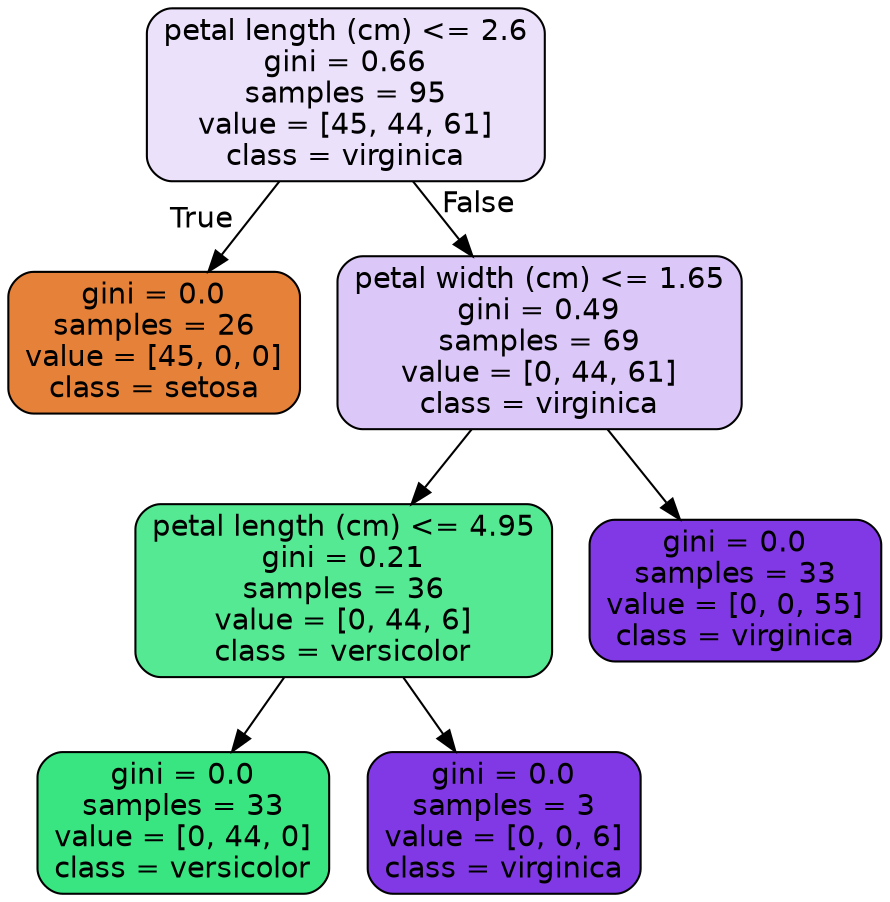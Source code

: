 digraph Tree {
node [shape=box, style="filled, rounded", color="black", fontname=helvetica] ;
edge [fontname=helvetica] ;
0 [label="petal length (cm) <= 2.6\ngini = 0.66\nsamples = 95\nvalue = [45, 44, 61]\nclass = virginica", fillcolor="#ece1fb"] ;
1 [label="gini = 0.0\nsamples = 26\nvalue = [45, 0, 0]\nclass = setosa", fillcolor="#e58139"] ;
0 -> 1 [labeldistance=2.5, labelangle=45, headlabel="True"] ;
2 [label="petal width (cm) <= 1.65\ngini = 0.49\nsamples = 69\nvalue = [0, 44, 61]\nclass = virginica", fillcolor="#dcc8f8"] ;
0 -> 2 [labeldistance=2.5, labelangle=-45, headlabel="False"] ;
3 [label="petal length (cm) <= 4.95\ngini = 0.21\nsamples = 36\nvalue = [0, 44, 6]\nclass = versicolor", fillcolor="#54e992"] ;
2 -> 3 ;
4 [label="gini = 0.0\nsamples = 33\nvalue = [0, 44, 0]\nclass = versicolor", fillcolor="#39e581"] ;
3 -> 4 ;
5 [label="gini = 0.0\nsamples = 3\nvalue = [0, 0, 6]\nclass = virginica", fillcolor="#8139e5"] ;
3 -> 5 ;
6 [label="gini = 0.0\nsamples = 33\nvalue = [0, 0, 55]\nclass = virginica", fillcolor="#8139e5"] ;
2 -> 6 ;
}
